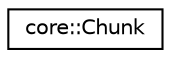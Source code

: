 digraph "Graphical Class Hierarchy"
{
 // LATEX_PDF_SIZE
  edge [fontname="Helvetica",fontsize="10",labelfontname="Helvetica",labelfontsize="10"];
  node [fontname="Helvetica",fontsize="10",shape=record];
  rankdir="LR";
  Node0 [label="core::Chunk",height=0.2,width=0.4,color="black", fillcolor="white", style="filled",URL="$dc/d81/structcore_1_1Chunk.html",tooltip=" "];
}
